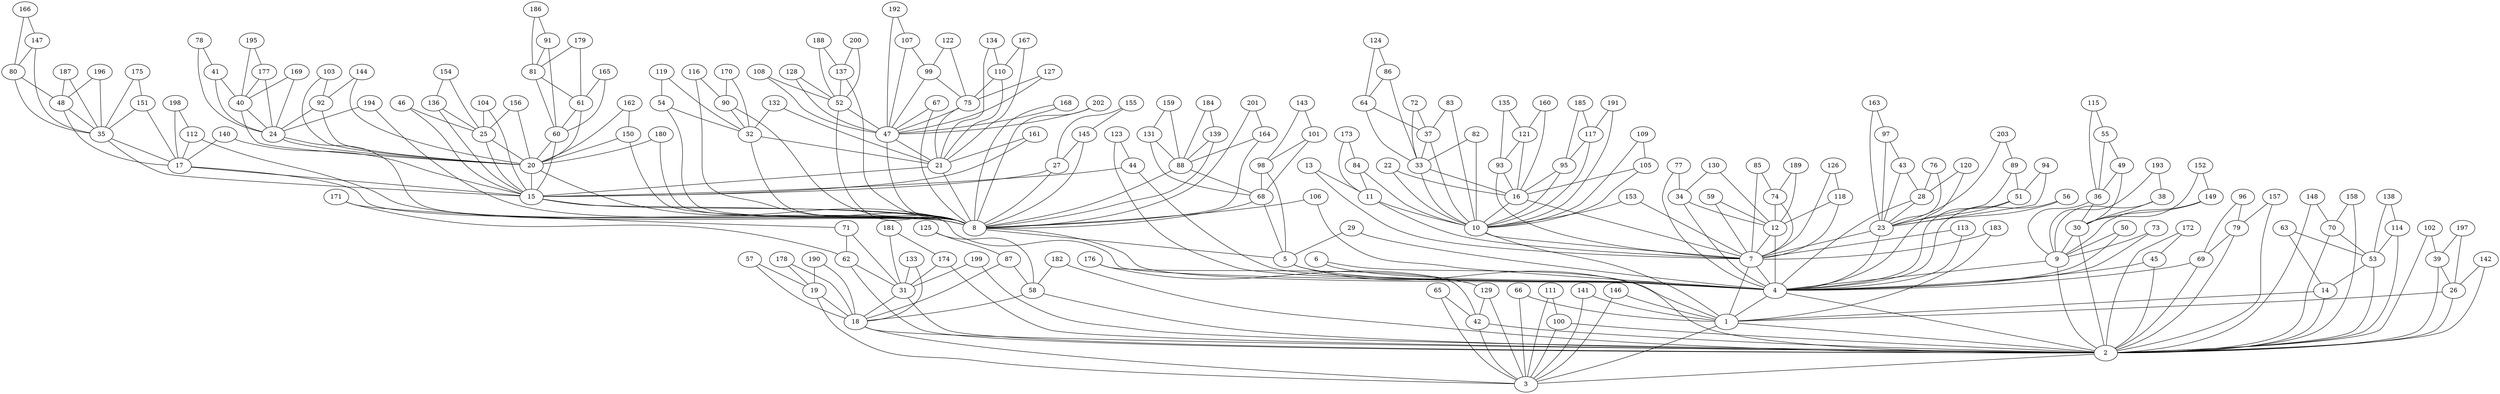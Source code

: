 graph G_1 {
    1;
    2;
    3;
    4;
    5;
    6;
    7;
    8;
    9;
    10;
    11;
    12;
    13;
    14;
    15;
    16;
    17;
    18;
    19;
    20;
    21;
    22;
    23;
    24;
    25;
    26;
    27;
    28;
    29;
    30;
    31;
    32;
    33;
    34;
    35;
    36;
    37;
    38;
    39;
    40;
    41;
    42;
    43;
    44;
    45;
    46;
    47;
    48;
    49;
    50;
    51;
    52;
    53;
    54;
    55;
    56;
    57;
    58;
    59;
    60;
    61;
    62;
    63;
    64;
    65;
    66;
    67;
    68;
    69;
    70;
    71;
    72;
    73;
    74;
    75;
    76;
    77;
    78;
    79;
    80;
    81;
    82;
    83;
    84;
    85;
    86;
    87;
    88;
    89;
    90;
    91;
    92;
    93;
    94;
    95;
    96;
    97;
    98;
    99;
    100;
    101;
    102;
    103;
    104;
    105;
    106;
    107;
    108;
    109;
    110;
    111;
    112;
    113;
    114;
    115;
    116;
    117;
    118;
    119;
    120;
    121;
    122;
    123;
    124;
    125;
    126;
    127;
    128;
    129;
    130;
    131;
    132;
    133;
    134;
    135;
    136;
    137;
    138;
    139;
    140;
    141;
    142;
    143;
    144;
    145;
    146;
    147;
    148;
    149;
    150;
    151;
    152;
    153;
    154;
    155;
    156;
    157;
    158;
    159;
    160;
    161;
    162;
    163;
    164;
    165;
    166;
    167;
    168;
    169;
    170;
    171;
    172;
    173;
    174;
    175;
    176;
    177;
    178;
    179;
    180;
    181;
    182;
    183;
    184;
    185;
    186;
    187;
    188;
    189;
    190;
    191;
    192;
    193;
    194;
    195;
    196;
    197;
    198;
    199;
    200;
    201;
    202;
    203;
    1 -- 2;
    2 -- 3;
    1 -- 3;
    4 -- 1;
    4 -- 2;
    5 -- 4;
    5 -- 1;
    6 -- 4;
    6 -- 2;
    7 -- 4;
    7 -- 1;
    8 -- 5;
    8 -- 4;
    9 -- 4;
    9 -- 2;
    10 -- 7;
    10 -- 1;
    11 -- 10;
    11 -- 7;
    12 -- 7;
    12 -- 4;
    13 -- 11;
    13 -- 7;
    14 -- 1;
    14 -- 2;
    15 -- 8;
    15 -- 4;
    16 -- 10;
    16 -- 7;
    17 -- 15;
    17 -- 8;
    18 -- 2;
    18 -- 3;
    19 -- 18;
    19 -- 3;
    20 -- 15;
    20 -- 8;
    21 -- 15;
    21 -- 8;
    22 -- 16;
    22 -- 10;
    23 -- 7;
    23 -- 4;
    24 -- 20;
    24 -- 8;
    25 -- 20;
    25 -- 15;
    26 -- 1;
    26 -- 2;
    27 -- 15;
    27 -- 8;
    28 -- 23;
    28 -- 4;
    29 -- 5;
    29 -- 4;
    30 -- 9;
    30 -- 2;
    31 -- 18;
    31 -- 2;
    32 -- 21;
    32 -- 8;
    33 -- 16;
    33 -- 10;
    34 -- 12;
    34 -- 4;
    35 -- 17;
    35 -- 15;
    36 -- 30;
    36 -- 9;
    37 -- 33;
    37 -- 10;
    38 -- 30;
    38 -- 9;
    39 -- 26;
    39 -- 2;
    40 -- 24;
    40 -- 20;
    41 -- 40;
    41 -- 24;
    42 -- 2;
    42 -- 3;
    43 -- 28;
    43 -- 23;
    44 -- 15;
    44 -- 4;
    45 -- 4;
    45 -- 2;
    46 -- 25;
    46 -- 15;
    47 -- 21;
    47 -- 8;
    48 -- 35;
    48 -- 17;
    49 -- 36;
    49 -- 30;
    50 -- 9;
    50 -- 4;
    51 -- 23;
    51 -- 4;
    52 -- 47;
    52 -- 8;
    53 -- 14;
    53 -- 2;
    54 -- 32;
    54 -- 8;
    55 -- 49;
    55 -- 36;
    56 -- 23;
    56 -- 4;
    57 -- 19;
    57 -- 18;
    58 -- 18;
    58 -- 2;
    59 -- 12;
    59 -- 7;
    60 -- 20;
    60 -- 15;
    61 -- 60;
    61 -- 20;
    62 -- 31;
    62 -- 2;
    63 -- 53;
    63 -- 14;
    64 -- 37;
    64 -- 33;
    65 -- 42;
    65 -- 3;
    66 -- 1;
    66 -- 3;
    67 -- 47;
    67 -- 8;
    68 -- 8;
    68 -- 5;
    69 -- 4;
    69 -- 2;
    70 -- 53;
    70 -- 2;
    71 -- 62;
    71 -- 31;
    72 -- 37;
    72 -- 33;
    73 -- 9;
    73 -- 4;
    74 -- 12;
    74 -- 7;
    75 -- 47;
    75 -- 21;
    76 -- 28;
    76 -- 23;
    77 -- 34;
    77 -- 4;
    78 -- 41;
    78 -- 24;
    79 -- 69;
    79 -- 2;
    80 -- 48;
    80 -- 35;
    81 -- 61;
    81 -- 60;
    82 -- 33;
    82 -- 10;
    83 -- 37;
    83 -- 10;
    84 -- 11;
    84 -- 10;
    85 -- 74;
    85 -- 7;
    86 -- 64;
    86 -- 33;
    87 -- 58;
    87 -- 18;
    88 -- 68;
    88 -- 8;
    89 -- 51;
    89 -- 23;
    90 -- 32;
    90 -- 8;
    91 -- 81;
    91 -- 60;
    92 -- 24;
    92 -- 20;
    93 -- 16;
    93 -- 7;
    94 -- 51;
    94 -- 23;
    95 -- 16;
    95 -- 10;
    96 -- 79;
    96 -- 69;
    97 -- 43;
    97 -- 23;
    98 -- 68;
    98 -- 5;
    99 -- 75;
    99 -- 47;
    100 -- 2;
    100 -- 3;
    101 -- 98;
    101 -- 68;
    102 -- 39;
    102 -- 2;
    103 -- 92;
    103 -- 20;
    104 -- 25;
    104 -- 15;
    105 -- 16;
    105 -- 10;
    106 -- 8;
    106 -- 4;
    107 -- 99;
    107 -- 47;
    108 -- 52;
    108 -- 47;
    109 -- 105;
    109 -- 10;
    110 -- 75;
    110 -- 21;
    111 -- 100;
    111 -- 3;
    112 -- 17;
    112 -- 8;
    113 -- 7;
    113 -- 4;
    114 -- 53;
    114 -- 2;
    115 -- 55;
    115 -- 36;
    116 -- 90;
    116 -- 8;
    117 -- 95;
    117 -- 10;
    118 -- 12;
    118 -- 7;
    119 -- 54;
    119 -- 32;
    120 -- 28;
    120 -- 4;
    121 -- 93;
    121 -- 16;
    122 -- 99;
    122 -- 75;
    123 -- 44;
    123 -- 4;
    124 -- 86;
    124 -- 64;
    125 -- 87;
    125 -- 58;
    126 -- 118;
    126 -- 7;
    127 -- 75;
    127 -- 47;
    128 -- 52;
    128 -- 47;
    129 -- 42;
    129 -- 3;
    130 -- 34;
    130 -- 12;
    131 -- 88;
    131 -- 68;
    132 -- 32;
    132 -- 21;
    133 -- 31;
    133 -- 18;
    134 -- 110;
    134 -- 21;
    135 -- 121;
    135 -- 93;
    136 -- 25;
    136 -- 15;
    137 -- 52;
    137 -- 8;
    138 -- 114;
    138 -- 53;
    139 -- 88;
    139 -- 8;
    140 -- 17;
    140 -- 15;
    141 -- 1;
    141 -- 3;
    142 -- 26;
    142 -- 2;
    143 -- 101;
    143 -- 98;
    144 -- 92;
    144 -- 20;
    145 -- 27;
    145 -- 8;
    146 -- 1;
    146 -- 3;
    147 -- 80;
    147 -- 35;
    148 -- 70;
    148 -- 2;
    149 -- 30;
    149 -- 9;
    150 -- 20;
    150 -- 8;
    151 -- 35;
    151 -- 17;
    152 -- 149;
    152 -- 30;
    153 -- 10;
    153 -- 7;
    154 -- 136;
    154 -- 25;
    155 -- 145;
    155 -- 27;
    156 -- 25;
    156 -- 20;
    157 -- 79;
    157 -- 2;
    158 -- 70;
    158 -- 2;
    159 -- 131;
    159 -- 88;
    160 -- 121;
    160 -- 16;
    161 -- 21;
    161 -- 15;
    162 -- 150;
    162 -- 20;
    163 -- 97;
    163 -- 23;
    164 -- 88;
    164 -- 8;
    165 -- 61;
    165 -- 60;
    166 -- 147;
    166 -- 80;
    167 -- 110;
    167 -- 21;
    168 -- 47;
    168 -- 8;
    169 -- 40;
    169 -- 24;
    170 -- 90;
    170 -- 32;
    171 -- 71;
    171 -- 62;
    172 -- 45;
    172 -- 2;
    173 -- 84;
    173 -- 11;
    174 -- 31;
    174 -- 2;
    175 -- 151;
    175 -- 35;
    176 -- 129;
    176 -- 42;
    177 -- 40;
    177 -- 24;
    178 -- 19;
    178 -- 18;
    179 -- 81;
    179 -- 61;
    180 -- 20;
    180 -- 8;
    181 -- 174;
    181 -- 31;
    182 -- 58;
    182 -- 2;
    183 -- 7;
    183 -- 1;
    184 -- 139;
    184 -- 88;
    185 -- 117;
    185 -- 95;
    186 -- 91;
    186 -- 81;
    187 -- 48;
    187 -- 35;
    188 -- 137;
    188 -- 52;
    189 -- 74;
    189 -- 12;
    190 -- 19;
    190 -- 18;
    191 -- 117;
    191 -- 10;
    192 -- 107;
    192 -- 47;
    193 -- 38;
    193 -- 9;
    194 -- 24;
    194 -- 8;
    195 -- 177;
    195 -- 40;
    196 -- 48;
    196 -- 35;
    197 -- 39;
    197 -- 26;
    198 -- 112;
    198 -- 17;
    199 -- 31;
    199 -- 2;
    200 -- 137;
    200 -- 52;
    201 -- 164;
    201 -- 8;
    202 -- 47;
    202 -- 8;
    203 -- 89;
    203 -- 23;
}